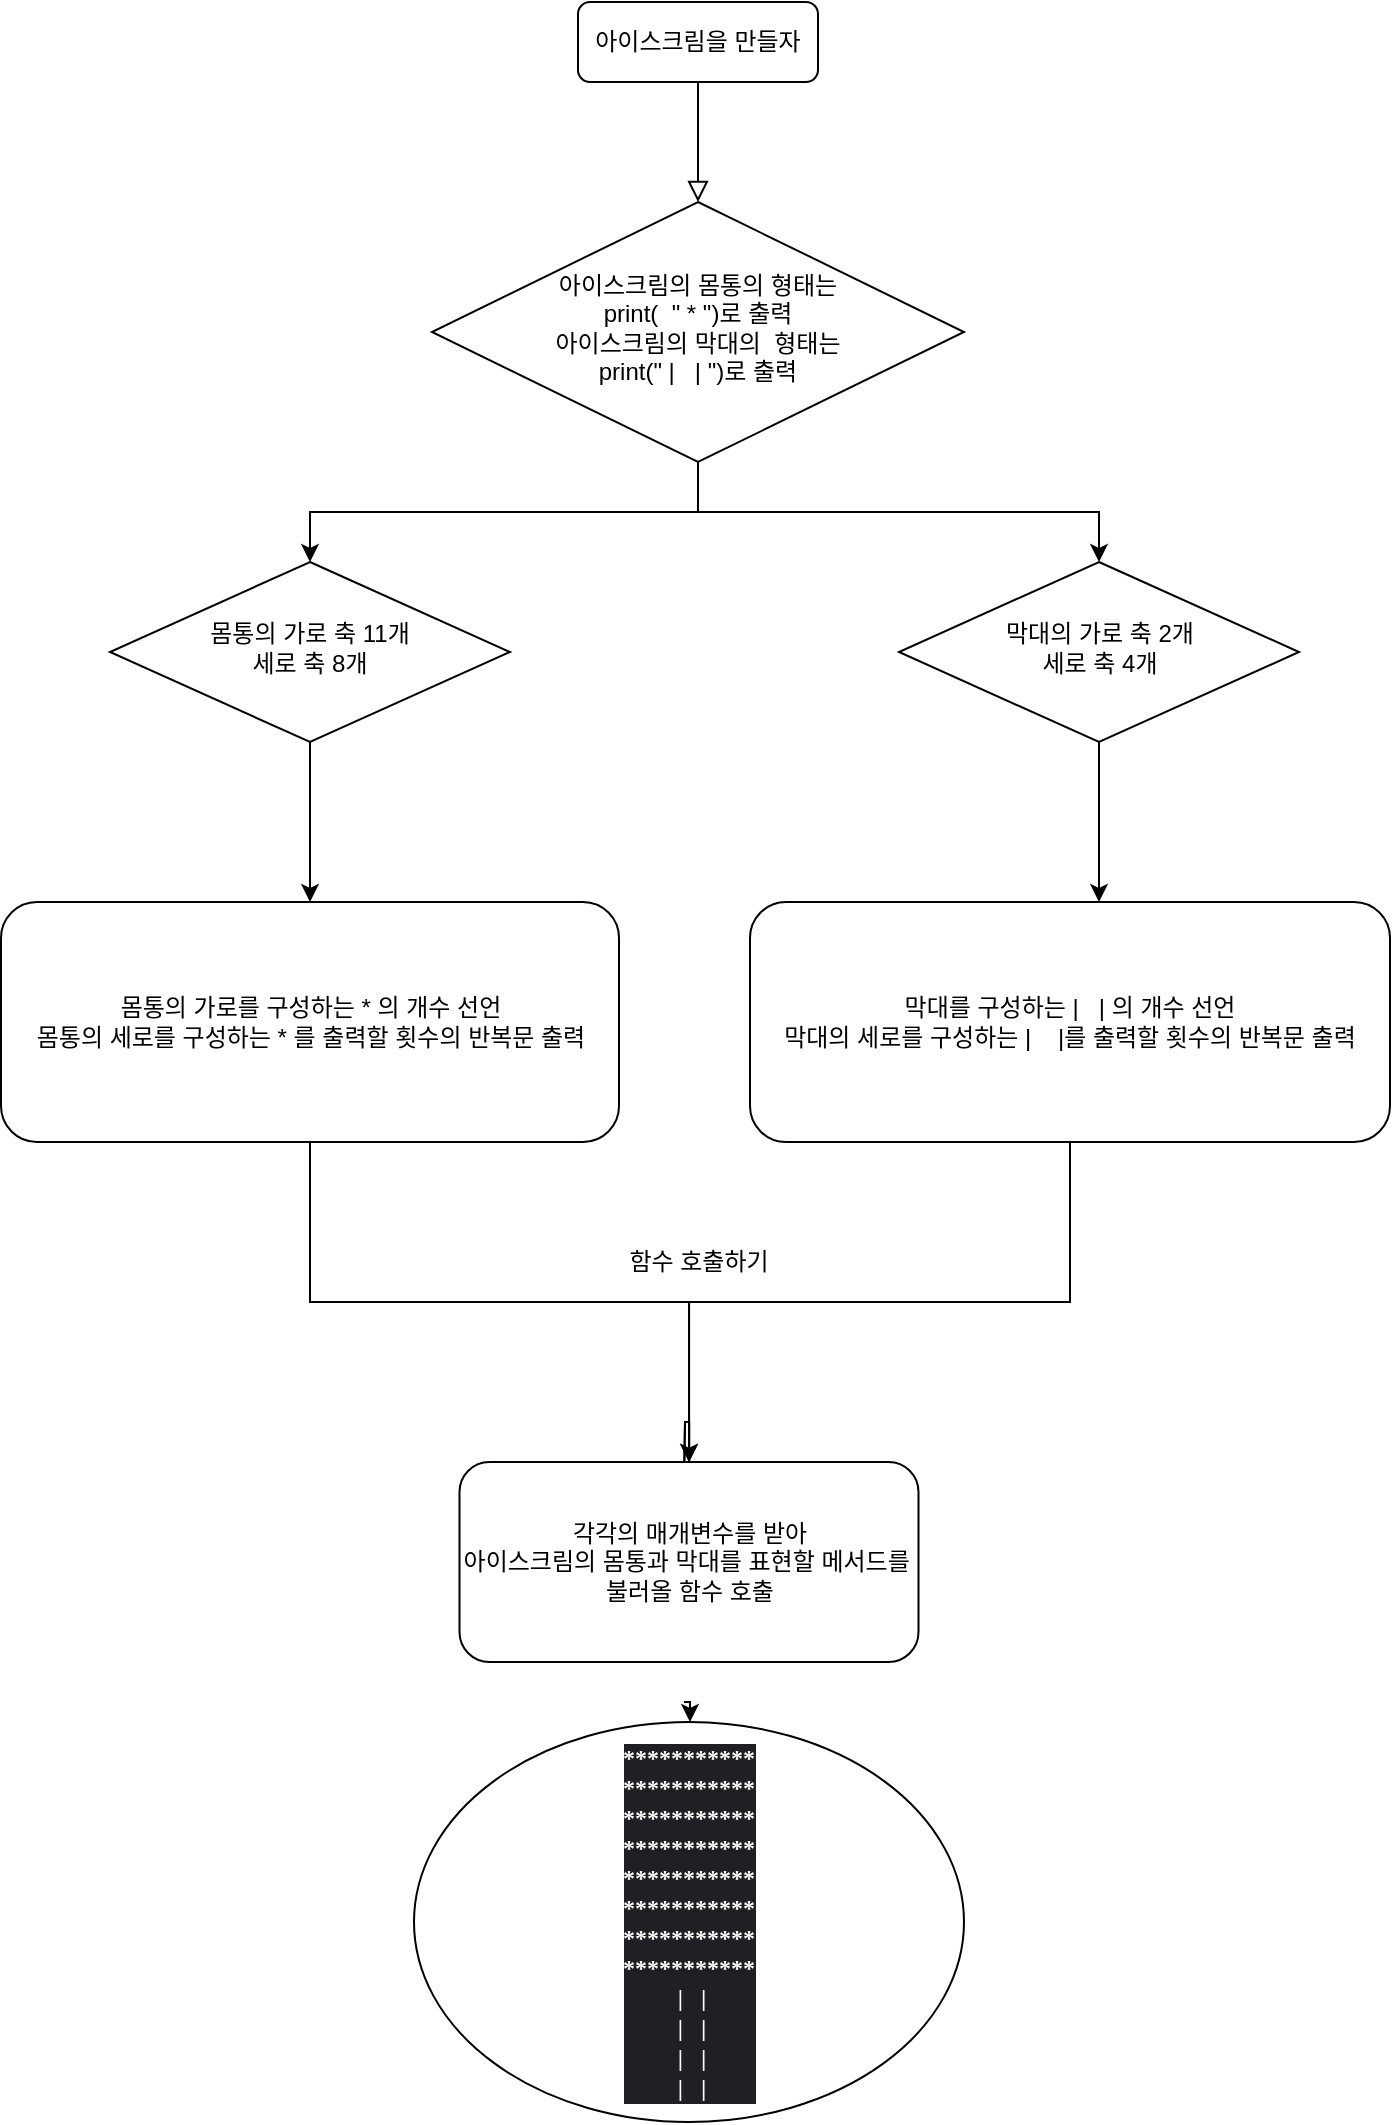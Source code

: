 <mxfile version="16.5.1" type="device"><diagram id="C5RBs43oDa-KdzZeNtuy" name="Page-1"><mxGraphModel dx="1301" dy="1031" grid="1" gridSize="10" guides="1" tooltips="1" connect="1" arrows="1" fold="1" page="1" pageScale="1" pageWidth="827" pageHeight="1169" math="0" shadow="0"><root><mxCell id="WIyWlLk6GJQsqaUBKTNV-0"/><mxCell id="WIyWlLk6GJQsqaUBKTNV-1" parent="WIyWlLk6GJQsqaUBKTNV-0"/><mxCell id="WIyWlLk6GJQsqaUBKTNV-2" value="" style="rounded=0;html=1;jettySize=auto;orthogonalLoop=1;fontSize=11;endArrow=block;endFill=0;endSize=8;strokeWidth=1;shadow=0;labelBackgroundColor=none;edgeStyle=orthogonalEdgeStyle;" parent="WIyWlLk6GJQsqaUBKTNV-1" source="WIyWlLk6GJQsqaUBKTNV-3" target="WIyWlLk6GJQsqaUBKTNV-6" edge="1"><mxGeometry relative="1" as="geometry"/></mxCell><mxCell id="WIyWlLk6GJQsqaUBKTNV-3" value="아이스크림을 만들자" style="rounded=1;whiteSpace=wrap;html=1;fontSize=12;glass=0;strokeWidth=1;shadow=0;" parent="WIyWlLk6GJQsqaUBKTNV-1" vertex="1"><mxGeometry x="354" y="40" width="120" height="40" as="geometry"/></mxCell><mxCell id="avggp1iT18UD1wwY4Oex-12" style="edgeStyle=orthogonalEdgeStyle;rounded=0;orthogonalLoop=1;jettySize=auto;html=1;entryX=0.5;entryY=0;entryDx=0;entryDy=0;" parent="WIyWlLk6GJQsqaUBKTNV-1" source="WIyWlLk6GJQsqaUBKTNV-6" target="WIyWlLk6GJQsqaUBKTNV-10" edge="1"><mxGeometry relative="1" as="geometry"/></mxCell><mxCell id="avggp1iT18UD1wwY4Oex-13" style="edgeStyle=orthogonalEdgeStyle;rounded=0;orthogonalLoop=1;jettySize=auto;html=1;entryX=0.5;entryY=0;entryDx=0;entryDy=0;" parent="WIyWlLk6GJQsqaUBKTNV-1" source="WIyWlLk6GJQsqaUBKTNV-6" target="avggp1iT18UD1wwY4Oex-0" edge="1"><mxGeometry relative="1" as="geometry"/></mxCell><mxCell id="WIyWlLk6GJQsqaUBKTNV-6" value="아이스크림의 몸통의 형태는&lt;br&gt;print(&amp;nbsp; &quot; * &quot;)로 출력&lt;br&gt;아이스크림의 막대의&amp;nbsp; 형태는&lt;br&gt;print(&quot; |&amp;nbsp; &amp;nbsp;| &quot;)로 출력" style="rhombus;whiteSpace=wrap;html=1;shadow=0;fontFamily=Helvetica;fontSize=12;align=center;strokeWidth=1;spacing=6;spacingTop=-4;" parent="WIyWlLk6GJQsqaUBKTNV-1" vertex="1"><mxGeometry x="281" y="140" width="266" height="130" as="geometry"/></mxCell><mxCell id="avggp1iT18UD1wwY4Oex-11" value="" style="edgeStyle=orthogonalEdgeStyle;rounded=0;orthogonalLoop=1;jettySize=auto;html=1;" parent="WIyWlLk6GJQsqaUBKTNV-1" source="WIyWlLk6GJQsqaUBKTNV-10" target="WIyWlLk6GJQsqaUBKTNV-11" edge="1"><mxGeometry relative="1" as="geometry"/></mxCell><mxCell id="WIyWlLk6GJQsqaUBKTNV-10" value="몸통의 가로 축 11개&lt;br&gt;세로 축 8개" style="rhombus;whiteSpace=wrap;html=1;shadow=0;fontFamily=Helvetica;fontSize=12;align=center;strokeWidth=1;spacing=6;spacingTop=-4;" parent="WIyWlLk6GJQsqaUBKTNV-1" vertex="1"><mxGeometry x="120" y="320" width="200" height="90" as="geometry"/></mxCell><mxCell id="avggp1iT18UD1wwY4Oex-15" value="" style="edgeStyle=orthogonalEdgeStyle;rounded=0;orthogonalLoop=1;jettySize=auto;html=1;startArrow=none;" parent="WIyWlLk6GJQsqaUBKTNV-1" source="Bw3ObhSsD7CbsVmOYaY7-0" edge="1"><mxGeometry relative="1" as="geometry"><mxPoint x="407" y="780" as="targetPoint"/></mxGeometry></mxCell><mxCell id="Bw3ObhSsD7CbsVmOYaY7-5" style="edgeStyle=orthogonalEdgeStyle;rounded=0;orthogonalLoop=1;jettySize=auto;html=1;entryX=0.5;entryY=0;entryDx=0;entryDy=0;" edge="1" parent="WIyWlLk6GJQsqaUBKTNV-1" source="WIyWlLk6GJQsqaUBKTNV-11" target="Bw3ObhSsD7CbsVmOYaY7-0"><mxGeometry relative="1" as="geometry"/></mxCell><mxCell id="WIyWlLk6GJQsqaUBKTNV-11" value="몸통의 가로를 구성하는 * 의 개수 선언&lt;br&gt;몸통의 세로를 구성하는 * 를 출력할 횟수의 반복문 출력" style="rounded=1;whiteSpace=wrap;html=1;fontSize=12;glass=0;strokeWidth=1;shadow=0;" parent="WIyWlLk6GJQsqaUBKTNV-1" vertex="1"><mxGeometry x="65.5" y="490" width="309" height="120" as="geometry"/></mxCell><mxCell id="avggp1iT18UD1wwY4Oex-10" value="" style="edgeStyle=orthogonalEdgeStyle;rounded=0;orthogonalLoop=1;jettySize=auto;html=1;" parent="WIyWlLk6GJQsqaUBKTNV-1" source="avggp1iT18UD1wwY4Oex-0" edge="1"><mxGeometry relative="1" as="geometry"><mxPoint x="614.5" y="490" as="targetPoint"/></mxGeometry></mxCell><mxCell id="avggp1iT18UD1wwY4Oex-0" value="막대의 가로 축 2개&lt;br&gt;세로 축 4개" style="rhombus;whiteSpace=wrap;html=1;shadow=0;strokeWidth=1;spacing=6;spacingTop=-4;aspect=fixed;" parent="WIyWlLk6GJQsqaUBKTNV-1" vertex="1"><mxGeometry x="514.5" y="320" width="200" height="90" as="geometry"/></mxCell><mxCell id="avggp1iT18UD1wwY4Oex-16" value="" style="edgeStyle=orthogonalEdgeStyle;rounded=0;orthogonalLoop=1;jettySize=auto;html=1;startArrow=none;" parent="WIyWlLk6GJQsqaUBKTNV-1" source="Bw3ObhSsD7CbsVmOYaY7-0" edge="1"><mxGeometry relative="1" as="geometry"><mxPoint x="449" y="550" as="sourcePoint"/><mxPoint x="407" y="780" as="targetPoint"/></mxGeometry></mxCell><mxCell id="roArW281EgeXyTwpnSzX-1" value="" style="edgeStyle=orthogonalEdgeStyle;rounded=0;orthogonalLoop=1;jettySize=auto;html=1;" parent="WIyWlLk6GJQsqaUBKTNV-1" edge="1"><mxGeometry relative="1" as="geometry"><mxPoint x="410" y="900" as="targetPoint"/><mxPoint x="407" y="890" as="sourcePoint"/></mxGeometry></mxCell><mxCell id="avggp1iT18UD1wwY4Oex-17" value="함수 호출하기" style="text;html=1;align=center;verticalAlign=middle;resizable=0;points=[];autosize=1;strokeColor=none;fillColor=none;" parent="WIyWlLk6GJQsqaUBKTNV-1" vertex="1"><mxGeometry x="374" y="660" width="80" height="20" as="geometry"/></mxCell><mxCell id="roArW281EgeXyTwpnSzX-2" value="&lt;p class=&quot;p1&quot; style=&quot;margin: 0px ; font-stretch: normal ; line-height: normal ; font-family: &amp;#34;menlo&amp;#34; ; color: rgb(255 , 255 , 255) ; background-color: rgb(31 , 31 , 36)&quot;&gt;&lt;b&gt;***********&lt;/b&gt;&lt;/p&gt;&lt;p class=&quot;p1&quot; style=&quot;margin: 0px ; font-stretch: normal ; line-height: normal ; font-family: &amp;#34;menlo&amp;#34; ; color: rgb(255 , 255 , 255) ; background-color: rgb(31 , 31 , 36)&quot;&gt;&lt;b&gt;***********&lt;/b&gt;&lt;/p&gt;&lt;p class=&quot;p1&quot; style=&quot;margin: 0px ; font-stretch: normal ; line-height: normal ; font-family: &amp;#34;menlo&amp;#34; ; color: rgb(255 , 255 , 255) ; background-color: rgb(31 , 31 , 36)&quot;&gt;&lt;b&gt;***********&lt;/b&gt;&lt;/p&gt;&lt;p class=&quot;p1&quot; style=&quot;margin: 0px ; font-stretch: normal ; line-height: normal ; font-family: &amp;#34;menlo&amp;#34; ; color: rgb(255 , 255 , 255) ; background-color: rgb(31 , 31 , 36)&quot;&gt;&lt;b&gt;***********&lt;/b&gt;&lt;/p&gt;&lt;p class=&quot;p1&quot; style=&quot;margin: 0px ; font-stretch: normal ; line-height: normal ; font-family: &amp;#34;menlo&amp;#34; ; color: rgb(255 , 255 , 255) ; background-color: rgb(31 , 31 , 36)&quot;&gt;&lt;b&gt;***********&lt;/b&gt;&lt;/p&gt;&lt;p class=&quot;p1&quot; style=&quot;margin: 0px ; font-stretch: normal ; line-height: normal ; font-family: &amp;#34;menlo&amp;#34; ; color: rgb(255 , 255 , 255) ; background-color: rgb(31 , 31 , 36)&quot;&gt;&lt;b&gt;***********&lt;/b&gt;&lt;/p&gt;&lt;p class=&quot;p1&quot; style=&quot;margin: 0px ; font-stretch: normal ; line-height: normal ; font-family: &amp;#34;menlo&amp;#34; ; color: rgb(255 , 255 , 255) ; background-color: rgb(31 , 31 , 36)&quot;&gt;&lt;b&gt;***********&lt;/b&gt;&lt;/p&gt;&lt;p class=&quot;p1&quot; style=&quot;margin: 0px ; font-stretch: normal ; line-height: normal ; font-family: &amp;#34;menlo&amp;#34; ; color: rgb(255 , 255 , 255) ; background-color: rgb(31 , 31 , 36)&quot;&gt;&lt;b&gt;***********&lt;/b&gt;&lt;/p&gt;&lt;p class=&quot;p1&quot; style=&quot;margin: 0px ; font-stretch: normal ; line-height: normal ; font-family: &amp;#34;menlo&amp;#34; ; color: rgb(255 , 255 , 255) ; background-color: rgb(31 , 31 , 36)&quot;&gt;&lt;b&gt;&lt;span class=&quot;Apple-converted-space&quot;&gt;&amp;nbsp; &lt;/span&gt;| &lt;span class=&quot;Apple-converted-space&quot;&gt;&amp;nbsp; &lt;/span&gt;|&lt;span class=&quot;Apple-converted-space&quot;&gt;&amp;nbsp;&lt;/span&gt;&lt;/b&gt;&lt;/p&gt;&lt;p class=&quot;p1&quot; style=&quot;margin: 0px ; font-stretch: normal ; line-height: normal ; font-family: &amp;#34;menlo&amp;#34; ; color: rgb(255 , 255 , 255) ; background-color: rgb(31 , 31 , 36)&quot;&gt;&lt;b&gt;&lt;span class=&quot;Apple-converted-space&quot;&gt;&amp;nbsp;&amp;nbsp;&lt;/span&gt;| &lt;span class=&quot;Apple-converted-space&quot;&gt;&amp;nbsp; &lt;/span&gt;|&lt;span class=&quot;Apple-converted-space&quot;&gt;&amp;nbsp;&lt;/span&gt;&lt;/b&gt;&lt;/p&gt;&lt;p class=&quot;p1&quot; style=&quot;margin: 0px ; font-stretch: normal ; line-height: normal ; font-family: &amp;#34;menlo&amp;#34; ; color: rgb(255 , 255 , 255) ; background-color: rgb(31 , 31 , 36)&quot;&gt;&lt;b&gt;&lt;span class=&quot;Apple-converted-space&quot;&gt;&amp;nbsp;&amp;nbsp;&lt;/span&gt;| &lt;span class=&quot;Apple-converted-space&quot;&gt;&amp;nbsp; &lt;/span&gt;|&lt;span class=&quot;Apple-converted-space&quot;&gt;&amp;nbsp;&lt;/span&gt;&lt;/b&gt;&lt;/p&gt;&lt;p class=&quot;p1&quot; style=&quot;margin: 0px ; font-stretch: normal ; line-height: normal ; font-family: &amp;#34;menlo&amp;#34; ; color: rgb(255 , 255 , 255) ; background-color: rgb(31 , 31 , 36)&quot;&gt;&lt;b&gt;&lt;span class=&quot;Apple-converted-space&quot;&gt;&amp;nbsp;&amp;nbsp;&lt;/span&gt;| &lt;span class=&quot;Apple-converted-space&quot;&gt;&amp;nbsp; &lt;/span&gt;|&lt;span class=&quot;Apple-converted-space&quot;&gt;&amp;nbsp;&lt;/span&gt;&lt;/b&gt;&lt;/p&gt;" style="ellipse;whiteSpace=wrap;html=1;" parent="WIyWlLk6GJQsqaUBKTNV-1" vertex="1"><mxGeometry x="272" y="900" width="275" height="200" as="geometry"/></mxCell><mxCell id="Bw3ObhSsD7CbsVmOYaY7-4" style="edgeStyle=orthogonalEdgeStyle;rounded=0;orthogonalLoop=1;jettySize=auto;html=1;" edge="1" parent="WIyWlLk6GJQsqaUBKTNV-1" source="Bw3ObhSsD7CbsVmOYaY7-1" target="Bw3ObhSsD7CbsVmOYaY7-0"><mxGeometry relative="1" as="geometry"/></mxCell><mxCell id="Bw3ObhSsD7CbsVmOYaY7-1" value="막대를 구성하는 |&amp;nbsp; &amp;nbsp;| 의 개수 선언&lt;br&gt;막대의 세로를 구성하는 |&amp;nbsp; &amp;nbsp; |를 출력할 횟수의 반복문 출력" style="rounded=1;whiteSpace=wrap;html=1;" vertex="1" parent="WIyWlLk6GJQsqaUBKTNV-1"><mxGeometry x="440" y="490" width="320" height="120" as="geometry"/></mxCell><mxCell id="Bw3ObhSsD7CbsVmOYaY7-0" value="각각의 매개변수를 받아&lt;br&gt;아이스크림의 몸통과 막대를 표현할 메서드를&amp;nbsp;&lt;br&gt;불러올 함수 호출" style="rounded=1;whiteSpace=wrap;html=1;" vertex="1" parent="WIyWlLk6GJQsqaUBKTNV-1"><mxGeometry x="294.75" y="770" width="229.5" height="100" as="geometry"/></mxCell></root></mxGraphModel></diagram></mxfile>